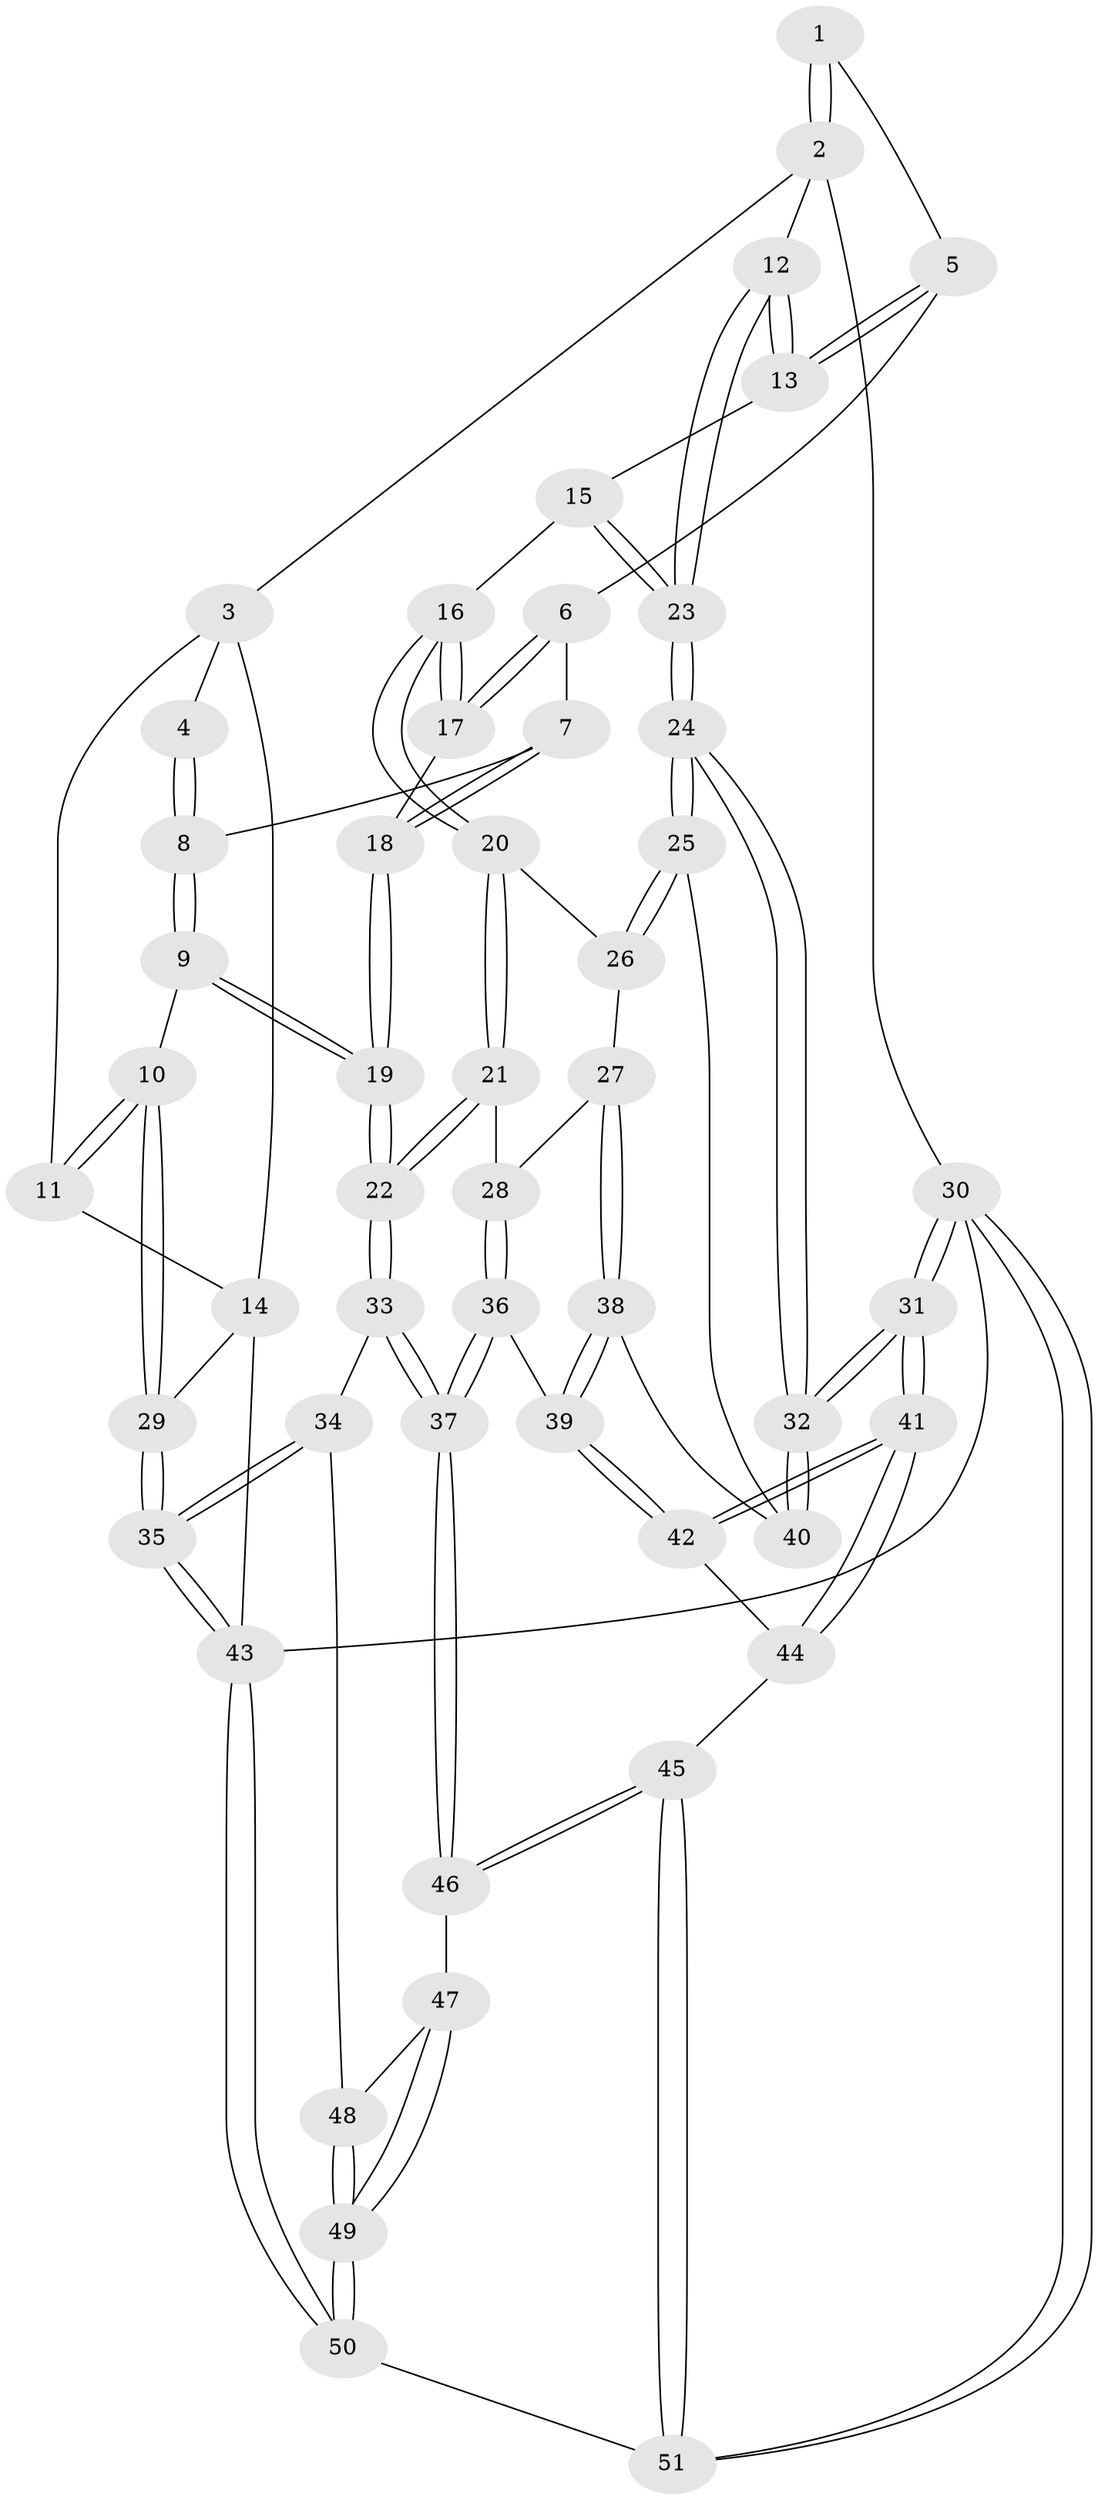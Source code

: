 // Generated by graph-tools (version 1.1) at 2025/00/03/09/25 05:00:07]
// undirected, 51 vertices, 124 edges
graph export_dot {
graph [start="1"]
  node [color=gray90,style=filled];
  1 [pos="+0.8930877143871652+0"];
  2 [pos="+1+0"];
  3 [pos="+0.2604475476590914+0"];
  4 [pos="+0.3149764849657524+0"];
  5 [pos="+0.8103150634160949+0"];
  6 [pos="+0.6657204644228429+0.09730276942950808"];
  7 [pos="+0.5785581111832728+0.13390550587381528"];
  8 [pos="+0.4210943929033033+0"];
  9 [pos="+0.33032076469942623+0.4078606240204248"];
  10 [pos="+0.18309342417024543+0.394837565453365"];
  11 [pos="+0.19418464165462762+0.0054189026671609955"];
  12 [pos="+1+0"];
  13 [pos="+0.8574432158206502+0.20667895840260733"];
  14 [pos="+0+0.27659292238226135"];
  15 [pos="+0.8436901471569862+0.3072965507342149"];
  16 [pos="+0.830407326347471+0.3187582357520724"];
  17 [pos="+0.7822537877820145+0.29806004720468726"];
  18 [pos="+0.5707928394628679+0.2558179601058382"];
  19 [pos="+0.41487768400443603+0.4422408130678796"];
  20 [pos="+0.8112002352409693+0.3969913377135874"];
  21 [pos="+0.5151897963414797+0.47819494414534547"];
  22 [pos="+0.43359969895800093+0.46687894609216846"];
  23 [pos="+1+0.3383120701503796"];
  24 [pos="+1+0.5529692721232943"];
  25 [pos="+0.9228159638945422+0.5505535087855093"];
  26 [pos="+0.816104865965347+0.4128527736377402"];
  27 [pos="+0.7192985752407236+0.5895584598446039"];
  28 [pos="+0.6705361795951692+0.5775729211442664"];
  29 [pos="+0+0.4732539950840345"];
  30 [pos="+1+1"];
  31 [pos="+1+1"];
  32 [pos="+1+1"];
  33 [pos="+0.44468821065713104+0.6639160436685139"];
  34 [pos="+0.20709847591184027+0.765367443094337"];
  35 [pos="+0+0.6103426398283704"];
  36 [pos="+0.6312807386895571+0.6833591770773094"];
  37 [pos="+0.48810397095770636+0.743305955188401"];
  38 [pos="+0.787838688338279+0.6818131061850378"];
  39 [pos="+0.7744719008560813+0.703890348531413"];
  40 [pos="+0.8471300381001848+0.6616742265983706"];
  41 [pos="+1+1"];
  42 [pos="+0.7598933346883279+0.7626767158140138"];
  43 [pos="+0+1"];
  44 [pos="+0.6667972048117218+0.8602193685493998"];
  45 [pos="+0.6114203914024202+0.8877633382046409"];
  46 [pos="+0.5042300612100553+0.8135795255149724"];
  47 [pos="+0.4275042470351927+0.8728458886041205"];
  48 [pos="+0.2182746207290353+0.7949481041531989"];
  49 [pos="+0.23232828123198035+1"];
  50 [pos="+0.16189118107204684+1"];
  51 [pos="+0.6547207761497774+1"];
  1 -- 2;
  1 -- 2;
  1 -- 5;
  2 -- 3;
  2 -- 12;
  2 -- 30;
  3 -- 4;
  3 -- 11;
  3 -- 14;
  4 -- 8;
  4 -- 8;
  5 -- 6;
  5 -- 13;
  5 -- 13;
  6 -- 7;
  6 -- 17;
  6 -- 17;
  7 -- 8;
  7 -- 18;
  7 -- 18;
  8 -- 9;
  8 -- 9;
  9 -- 10;
  9 -- 19;
  9 -- 19;
  10 -- 11;
  10 -- 11;
  10 -- 29;
  10 -- 29;
  11 -- 14;
  12 -- 13;
  12 -- 13;
  12 -- 23;
  12 -- 23;
  13 -- 15;
  14 -- 29;
  14 -- 43;
  15 -- 16;
  15 -- 23;
  15 -- 23;
  16 -- 17;
  16 -- 17;
  16 -- 20;
  16 -- 20;
  17 -- 18;
  18 -- 19;
  18 -- 19;
  19 -- 22;
  19 -- 22;
  20 -- 21;
  20 -- 21;
  20 -- 26;
  21 -- 22;
  21 -- 22;
  21 -- 28;
  22 -- 33;
  22 -- 33;
  23 -- 24;
  23 -- 24;
  24 -- 25;
  24 -- 25;
  24 -- 32;
  24 -- 32;
  25 -- 26;
  25 -- 26;
  25 -- 40;
  26 -- 27;
  27 -- 28;
  27 -- 38;
  27 -- 38;
  28 -- 36;
  28 -- 36;
  29 -- 35;
  29 -- 35;
  30 -- 31;
  30 -- 31;
  30 -- 51;
  30 -- 51;
  30 -- 43;
  31 -- 32;
  31 -- 32;
  31 -- 41;
  31 -- 41;
  32 -- 40;
  32 -- 40;
  33 -- 34;
  33 -- 37;
  33 -- 37;
  34 -- 35;
  34 -- 35;
  34 -- 48;
  35 -- 43;
  35 -- 43;
  36 -- 37;
  36 -- 37;
  36 -- 39;
  37 -- 46;
  37 -- 46;
  38 -- 39;
  38 -- 39;
  38 -- 40;
  39 -- 42;
  39 -- 42;
  41 -- 42;
  41 -- 42;
  41 -- 44;
  41 -- 44;
  42 -- 44;
  43 -- 50;
  43 -- 50;
  44 -- 45;
  45 -- 46;
  45 -- 46;
  45 -- 51;
  45 -- 51;
  46 -- 47;
  47 -- 48;
  47 -- 49;
  47 -- 49;
  48 -- 49;
  48 -- 49;
  49 -- 50;
  49 -- 50;
  50 -- 51;
}
